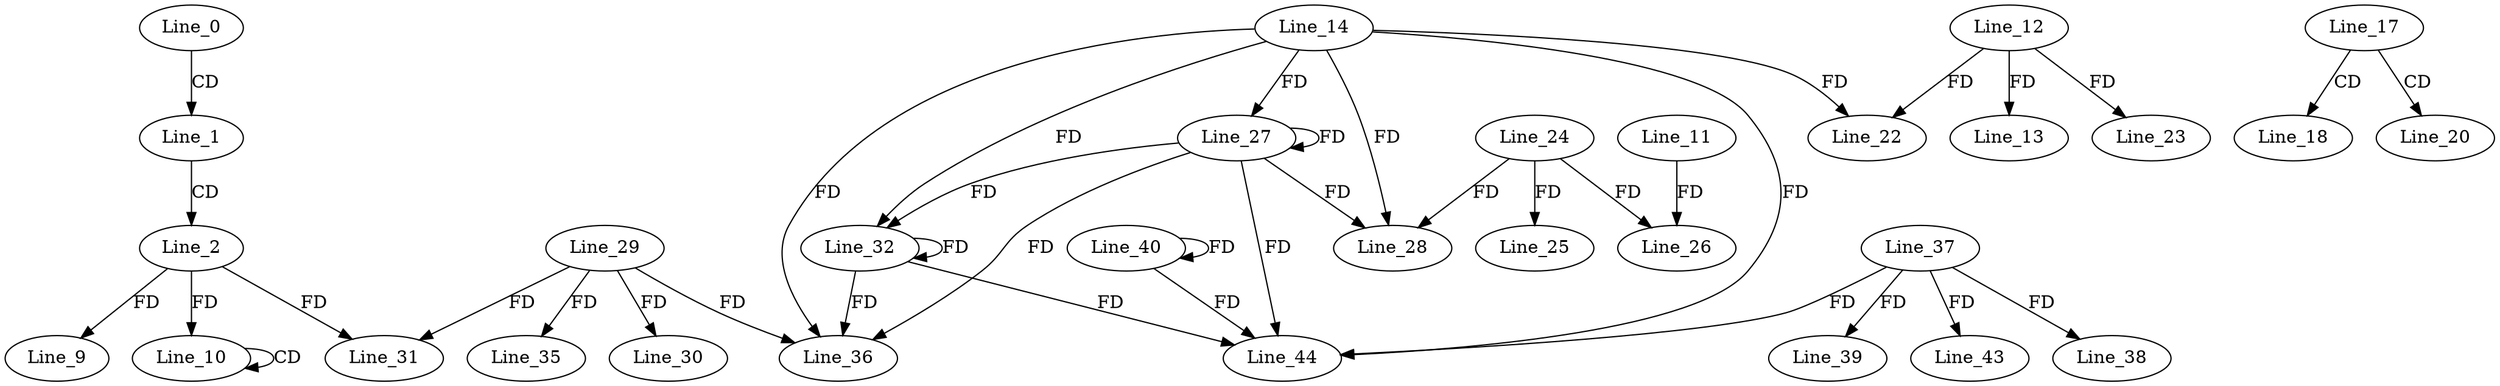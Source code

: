 digraph G {
  Line_0;
  Line_1;
  Line_2;
  Line_9;
  Line_10;
  Line_10;
  Line_12;
  Line_13;
  Line_17;
  Line_18;
  Line_20;
  Line_22;
  Line_14;
  Line_23;
  Line_24;
  Line_25;
  Line_26;
  Line_11;
  Line_27;
  Line_28;
  Line_29;
  Line_30;
  Line_31;
  Line_32;
  Line_35;
  Line_36;
  Line_37;
  Line_38;
  Line_39;
  Line_40;
  Line_43;
  Line_44;
  Line_0 -> Line_1 [ label="CD" ];
  Line_1 -> Line_2 [ label="CD" ];
  Line_2 -> Line_9 [ label="FD" ];
  Line_10 -> Line_10 [ label="CD" ];
  Line_2 -> Line_10 [ label="FD" ];
  Line_12 -> Line_13 [ label="FD" ];
  Line_17 -> Line_18 [ label="CD" ];
  Line_17 -> Line_20 [ label="CD" ];
  Line_12 -> Line_22 [ label="FD" ];
  Line_14 -> Line_22 [ label="FD" ];
  Line_12 -> Line_23 [ label="FD" ];
  Line_24 -> Line_25 [ label="FD" ];
  Line_24 -> Line_26 [ label="FD" ];
  Line_11 -> Line_26 [ label="FD" ];
  Line_14 -> Line_27 [ label="FD" ];
  Line_27 -> Line_27 [ label="FD" ];
  Line_24 -> Line_28 [ label="FD" ];
  Line_14 -> Line_28 [ label="FD" ];
  Line_27 -> Line_28 [ label="FD" ];
  Line_29 -> Line_30 [ label="FD" ];
  Line_29 -> Line_31 [ label="FD" ];
  Line_2 -> Line_31 [ label="FD" ];
  Line_14 -> Line_32 [ label="FD" ];
  Line_27 -> Line_32 [ label="FD" ];
  Line_32 -> Line_32 [ label="FD" ];
  Line_29 -> Line_35 [ label="FD" ];
  Line_29 -> Line_36 [ label="FD" ];
  Line_14 -> Line_36 [ label="FD" ];
  Line_27 -> Line_36 [ label="FD" ];
  Line_32 -> Line_36 [ label="FD" ];
  Line_37 -> Line_38 [ label="FD" ];
  Line_37 -> Line_39 [ label="FD" ];
  Line_40 -> Line_40 [ label="FD" ];
  Line_37 -> Line_43 [ label="FD" ];
  Line_37 -> Line_44 [ label="FD" ];
  Line_14 -> Line_44 [ label="FD" ];
  Line_27 -> Line_44 [ label="FD" ];
  Line_32 -> Line_44 [ label="FD" ];
  Line_40 -> Line_44 [ label="FD" ];
}
